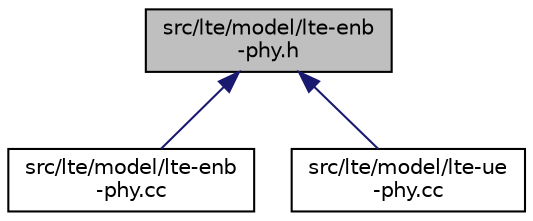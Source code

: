 digraph "src/lte/model/lte-enb-phy.h"
{
 // LATEX_PDF_SIZE
  edge [fontname="Helvetica",fontsize="10",labelfontname="Helvetica",labelfontsize="10"];
  node [fontname="Helvetica",fontsize="10",shape=record];
  Node1 [label="src/lte/model/lte-enb\l-phy.h",height=0.2,width=0.4,color="black", fillcolor="grey75", style="filled", fontcolor="black",tooltip=" "];
  Node1 -> Node2 [dir="back",color="midnightblue",fontsize="10",style="solid",fontname="Helvetica"];
  Node2 [label="src/lte/model/lte-enb\l-phy.cc",height=0.2,width=0.4,color="black", fillcolor="white", style="filled",URL="$lte-enb-phy_8cc.html",tooltip=" "];
  Node1 -> Node3 [dir="back",color="midnightblue",fontsize="10",style="solid",fontname="Helvetica"];
  Node3 [label="src/lte/model/lte-ue\l-phy.cc",height=0.2,width=0.4,color="black", fillcolor="white", style="filled",URL="$lte-ue-phy_8cc.html",tooltip=" "];
}

